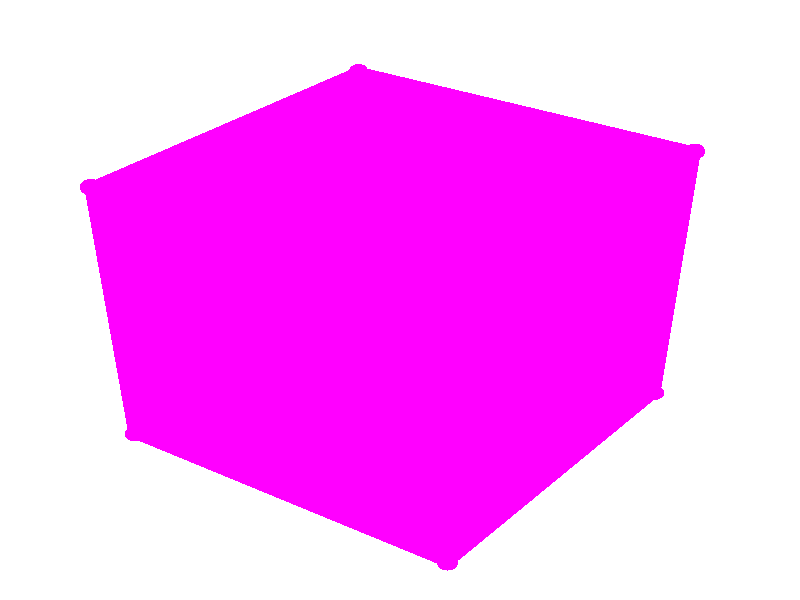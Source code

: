 #version 3.7;
global_settings{assumed_gamma 1.0}
camera{perspective location <5.236067977499789805051478, 3.804226065180614568816964, 4.702282018339785096827654> right <0.293892626146236568551728, -0.404508497187473725631435, -0.000000000000000000000000> up <-0.237764129073788410551060, -0.172745751406263137184283, 0.404508497187473725631435> direction <0.654508497187473725631435, 0.475528258147576821102120, 0.587785252292473137103457> sky <-0.475528258147576821102120, -0.345491502812526274368565, 0.809016994374947451262869> look_at <4.581559480312316523509253, 3.328697807033037747714843, 4.114496766047311737679593>}
light_source{<5.236067977499789805051478, 3.804226065180614568816964, 4.702282018339785096827654> rgb<1.0,1.0,1.0>}
background{rgb<1,1,1>}
object{union{union{sphere{<1.000000000000000000000000, 1.000000000000000000000000, 1.000000000000000000000000>,0.050000000000000002775558}sphere{<-1.000000000000000000000000, 1.000000000000000000000000, 1.000000000000000000000000>,0.050000000000000002775558}sphere{<1.000000000000000000000000, -1.000000000000000000000000, 1.000000000000000000000000>,0.050000000000000002775558}sphere{<-1.000000000000000000000000, -1.000000000000000000000000, 1.000000000000000000000000>,0.050000000000000002775558}sphere{<1.000000000000000000000000, 1.000000000000000000000000, -1.000000000000000000000000>,0.050000000000000002775558}sphere{<-1.000000000000000000000000, 1.000000000000000000000000, -1.000000000000000000000000>,0.050000000000000002775558}sphere{<1.000000000000000000000000, -1.000000000000000000000000, -1.000000000000000000000000>,0.050000000000000002775558}sphere{<-1.000000000000000000000000, -1.000000000000000000000000, -1.000000000000000000000000>,0.050000000000000002775558}}union{cylinder{<1.000000000000000000000000, 1.000000000000000000000000, 1.000000000000000000000000>,<-1.000000000000000000000000, 1.000000000000000000000000, 1.000000000000000000000000>,0.029999999999999998889777}cylinder{<1.000000000000000000000000, -1.000000000000000000000000, 1.000000000000000000000000>,<-1.000000000000000000000000, -1.000000000000000000000000, 1.000000000000000000000000>,0.029999999999999998889777}cylinder{<1.000000000000000000000000, 1.000000000000000000000000, -1.000000000000000000000000>,<-1.000000000000000000000000, 1.000000000000000000000000, -1.000000000000000000000000>,0.029999999999999998889777}cylinder{<1.000000000000000000000000, -1.000000000000000000000000, -1.000000000000000000000000>,<-1.000000000000000000000000, -1.000000000000000000000000, -1.000000000000000000000000>,0.029999999999999998889777}cylinder{<1.000000000000000000000000, 1.000000000000000000000000, 1.000000000000000000000000>,<1.000000000000000000000000, -1.000000000000000000000000, 1.000000000000000000000000>,0.029999999999999998889777}cylinder{<-1.000000000000000000000000, 1.000000000000000000000000, 1.000000000000000000000000>,<-1.000000000000000000000000, -1.000000000000000000000000, 1.000000000000000000000000>,0.029999999999999998889777}cylinder{<1.000000000000000000000000, 1.000000000000000000000000, -1.000000000000000000000000>,<1.000000000000000000000000, -1.000000000000000000000000, -1.000000000000000000000000>,0.029999999999999998889777}cylinder{<-1.000000000000000000000000, 1.000000000000000000000000, -1.000000000000000000000000>,<-1.000000000000000000000000, -1.000000000000000000000000, -1.000000000000000000000000>,0.029999999999999998889777}cylinder{<1.000000000000000000000000, 1.000000000000000000000000, 1.000000000000000000000000>,<1.000000000000000000000000, 1.000000000000000000000000, -1.000000000000000000000000>,0.029999999999999998889777}cylinder{<-1.000000000000000000000000, 1.000000000000000000000000, 1.000000000000000000000000>,<-1.000000000000000000000000, 1.000000000000000000000000, -1.000000000000000000000000>,0.029999999999999998889777}cylinder{<1.000000000000000000000000, -1.000000000000000000000000, 1.000000000000000000000000>,<1.000000000000000000000000, -1.000000000000000000000000, -1.000000000000000000000000>,0.029999999999999998889777}cylinder{<-1.000000000000000000000000, -1.000000000000000000000000, 1.000000000000000000000000>,<-1.000000000000000000000000, -1.000000000000000000000000, -1.000000000000000000000000>,0.029999999999999998889777}}union{polygon{4.000000000000000000000000,<1.000000000000000000000000, 1.000000000000000000000000, 1.000000000000000000000000>,<1.000000000000000000000000, -1.000000000000000000000000, 1.000000000000000000000000>,<-1.000000000000000000000000, -1.000000000000000000000000, 1.000000000000000000000000>,<-1.000000000000000000000000, 1.000000000000000000000000, 1.000000000000000000000000>}polygon{4.000000000000000000000000,<1.000000000000000000000000, 1.000000000000000000000000, -1.000000000000000000000000>,<1.000000000000000000000000, -1.000000000000000000000000, -1.000000000000000000000000>,<-1.000000000000000000000000, -1.000000000000000000000000, -1.000000000000000000000000>,<-1.000000000000000000000000, 1.000000000000000000000000, -1.000000000000000000000000>}polygon{4.000000000000000000000000,<1.000000000000000000000000, 1.000000000000000000000000, 1.000000000000000000000000>,<1.000000000000000000000000, 1.000000000000000000000000, -1.000000000000000000000000>,<1.000000000000000000000000, -1.000000000000000000000000, -1.000000000000000000000000>,<1.000000000000000000000000, -1.000000000000000000000000, 1.000000000000000000000000>}polygon{4.000000000000000000000000,<-1.000000000000000000000000, 1.000000000000000000000000, 1.000000000000000000000000>,<-1.000000000000000000000000, 1.000000000000000000000000, -1.000000000000000000000000>,<-1.000000000000000000000000, -1.000000000000000000000000, -1.000000000000000000000000>,<-1.000000000000000000000000, -1.000000000000000000000000, 1.000000000000000000000000>}polygon{4.000000000000000000000000,<1.000000000000000000000000, 1.000000000000000000000000, 1.000000000000000000000000>,<1.000000000000000000000000, 1.000000000000000000000000, -1.000000000000000000000000>,<-1.000000000000000000000000, 1.000000000000000000000000, -1.000000000000000000000000>,<-1.000000000000000000000000, 1.000000000000000000000000, 1.000000000000000000000000>}polygon{4.000000000000000000000000,<1.000000000000000000000000, -1.000000000000000000000000, 1.000000000000000000000000>,<1.000000000000000000000000, -1.000000000000000000000000, -1.000000000000000000000000>,<-1.000000000000000000000000, -1.000000000000000000000000, -1.000000000000000000000000>,<-1.000000000000000000000000, -1.000000000000000000000000, 1.000000000000000000000000>}}} pigment{rgbft<1.0,0.0,1.0,0.2,0.2>}}
